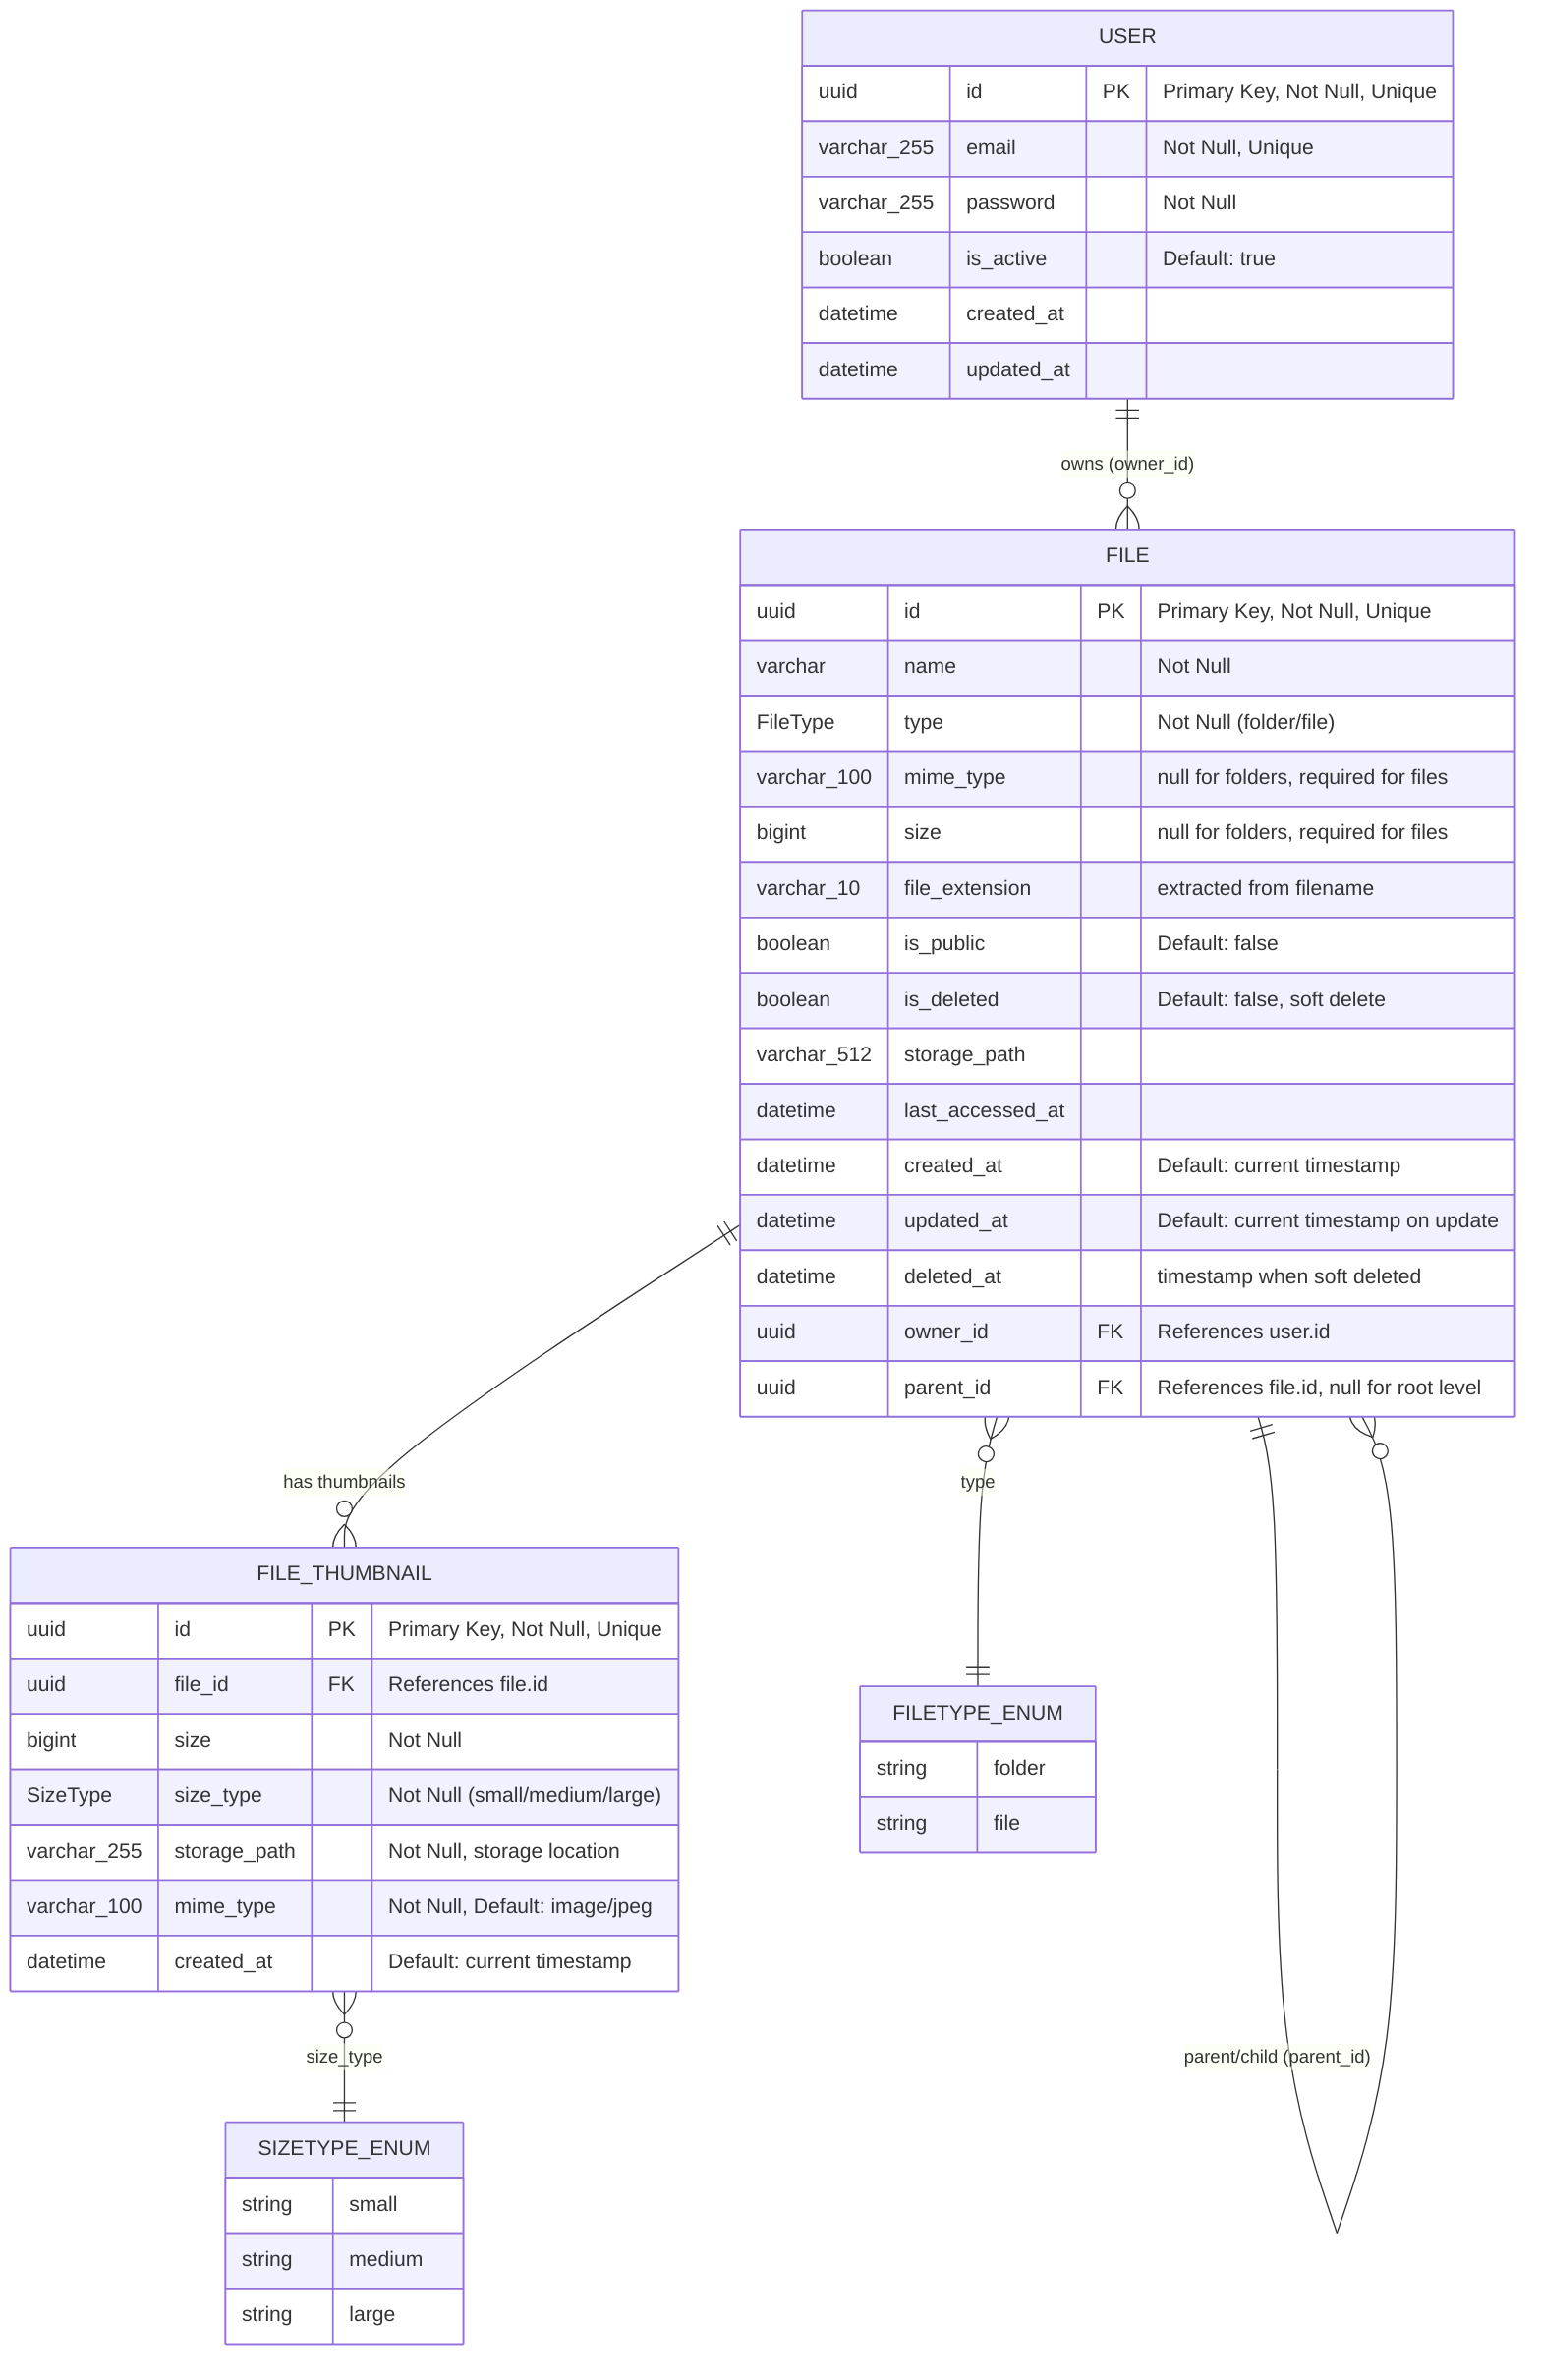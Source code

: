 erDiagram
    USER {
        uuid id PK "Primary Key, Not Null, Unique"
        varchar_255 email "Not Null, Unique"
        varchar_255 password "Not Null"
        boolean is_active "Default: true"
        datetime created_at
        datetime updated_at
    }

    FILE {
        uuid id PK "Primary Key, Not Null, Unique"
        varchar name "Not Null"
        FileType type "Not Null (folder/file)"
        varchar_100 mime_type "null for folders, required for files"
        bigint size "null for folders, required for files"
        varchar_10 file_extension "extracted from filename"
        boolean is_public "Default: false"
        boolean is_deleted "Default: false, soft delete"
        varchar_512 storage_path
        datetime last_accessed_at
        datetime created_at "Default: current timestamp"
        datetime updated_at "Default: current timestamp on update"
        datetime deleted_at "timestamp when soft deleted"
        uuid owner_id FK "References user.id"
        uuid parent_id FK "References file.id, null for root level"
    }

    FILE_THUMBNAIL {
        uuid id PK "Primary Key, Not Null, Unique"
        uuid file_id FK "References file.id"
        bigint size "Not Null"
        SizeType size_type "Not Null (small/medium/large)"
        varchar_255 storage_path "Not Null, storage location"
        varchar_100 mime_type "Not Null, Default: image/jpeg"
        datetime created_at "Default: current timestamp"
    }

    FILETYPE_ENUM {
        string folder
        string file
    }

    SIZETYPE_ENUM {
        string small
        string medium
        string large
    }

    USER ||--o{ FILE : "owns (owner_id)"
    FILE ||--o{ FILE_THUMBNAIL : "has thumbnails"
    FILE ||--o{ FILE : "parent/child (parent_id)"
    FILE }o--|| FILETYPE_ENUM : "type"
    FILE_THUMBNAIL }o--|| SIZETYPE_ENUM : "size_type"